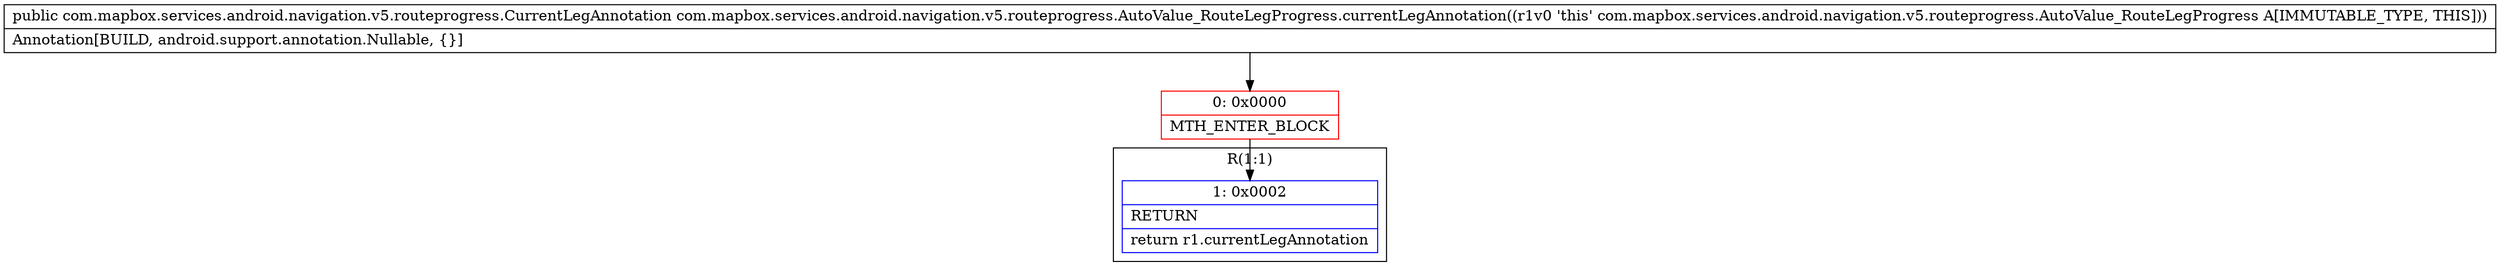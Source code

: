digraph "CFG forcom.mapbox.services.android.navigation.v5.routeprogress.AutoValue_RouteLegProgress.currentLegAnnotation()Lcom\/mapbox\/services\/android\/navigation\/v5\/routeprogress\/CurrentLegAnnotation;" {
subgraph cluster_Region_1536956638 {
label = "R(1:1)";
node [shape=record,color=blue];
Node_1 [shape=record,label="{1\:\ 0x0002|RETURN\l|return r1.currentLegAnnotation\l}"];
}
Node_0 [shape=record,color=red,label="{0\:\ 0x0000|MTH_ENTER_BLOCK\l}"];
MethodNode[shape=record,label="{public com.mapbox.services.android.navigation.v5.routeprogress.CurrentLegAnnotation com.mapbox.services.android.navigation.v5.routeprogress.AutoValue_RouteLegProgress.currentLegAnnotation((r1v0 'this' com.mapbox.services.android.navigation.v5.routeprogress.AutoValue_RouteLegProgress A[IMMUTABLE_TYPE, THIS]))  | Annotation[BUILD, android.support.annotation.Nullable, \{\}]\l}"];
MethodNode -> Node_0;
Node_0 -> Node_1;
}

